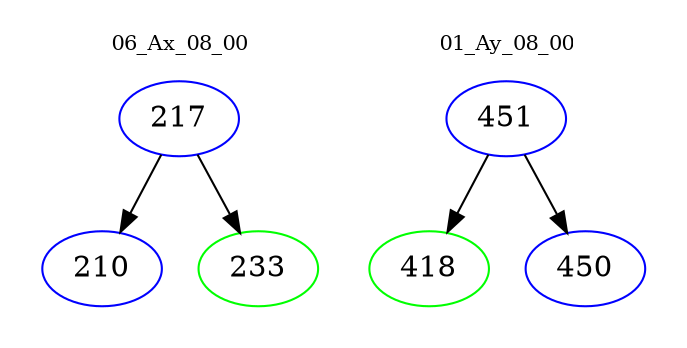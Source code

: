 digraph{
subgraph cluster_0 {
color = white
label = "06_Ax_08_00";
fontsize=10;
T0_217 [label="217", color="blue"]
T0_217 -> T0_210 [color="black"]
T0_210 [label="210", color="blue"]
T0_217 -> T0_233 [color="black"]
T0_233 [label="233", color="green"]
}
subgraph cluster_1 {
color = white
label = "01_Ay_08_00";
fontsize=10;
T1_451 [label="451", color="blue"]
T1_451 -> T1_418 [color="black"]
T1_418 [label="418", color="green"]
T1_451 -> T1_450 [color="black"]
T1_450 [label="450", color="blue"]
}
}
